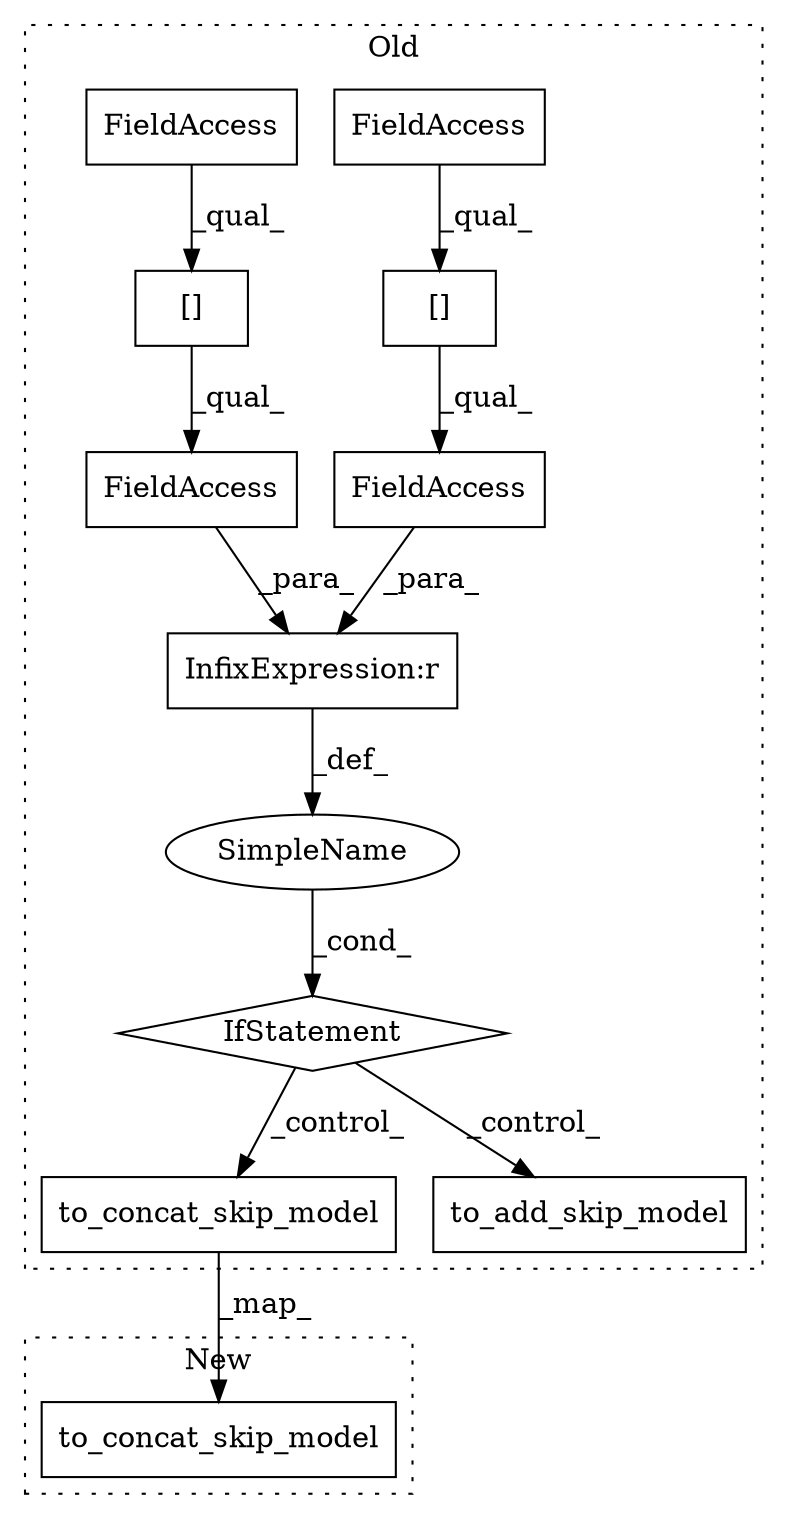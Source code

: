 digraph G {
subgraph cluster0 {
1 [label="to_concat_skip_model" a="32" s="1614,1644" l="21,1" shape="box"];
3 [label="InfixExpression:r" a="27" s="1564" l="4" shape="box"];
4 [label="to_add_skip_model" a="32" s="1697,1724" l="18,1" shape="box"];
5 [label="FieldAccess" a="22" s="1568" l="30" shape="box"];
6 [label="[]" a="2" s="1568,1589" l="17,1" shape="box"];
7 [label="FieldAccess" a="22" s="1568" l="16" shape="box"];
8 [label="FieldAccess" a="22" s="1534" l="30" shape="box"];
9 [label="[]" a="2" s="1534,1555" l="17,1" shape="box"];
10 [label="FieldAccess" a="22" s="1534" l="16" shape="box"];
11 [label="IfStatement" a="25" s="1530,1598" l="4,2" shape="diamond"];
12 [label="SimpleName" a="42" s="" l="" shape="ellipse"];
label = "Old";
style="dotted";
}
subgraph cluster1 {
2 [label="to_concat_skip_model" a="32" s="1561,1591" l="21,1" shape="box"];
label = "New";
style="dotted";
}
1 -> 2 [label="_map_"];
3 -> 12 [label="_def_"];
5 -> 3 [label="_para_"];
6 -> 5 [label="_qual_"];
7 -> 6 [label="_qual_"];
8 -> 3 [label="_para_"];
9 -> 8 [label="_qual_"];
10 -> 9 [label="_qual_"];
11 -> 1 [label="_control_"];
11 -> 4 [label="_control_"];
12 -> 11 [label="_cond_"];
}